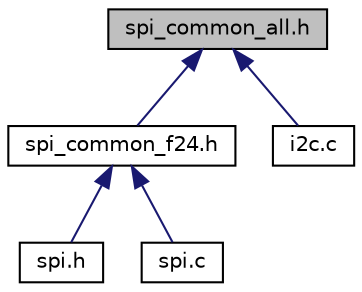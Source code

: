 digraph "spi_common_all.h"
{
  edge [fontname="Helvetica",fontsize="10",labelfontname="Helvetica",labelfontsize="10"];
  node [fontname="Helvetica",fontsize="10",shape=record];
  Node1 [label="spi_common_all.h",height=0.2,width=0.4,color="black", fillcolor="grey75", style="filled" fontcolor="black"];
  Node1 -> Node2 [dir="back",color="midnightblue",fontsize="10",style="solid",fontname="Helvetica"];
  Node2 [label="spi_common_f24.h",height=0.2,width=0.4,color="black", fillcolor="white", style="filled",URL="$spi__common__f24_8h.html"];
  Node2 -> Node3 [dir="back",color="midnightblue",fontsize="10",style="solid",fontname="Helvetica"];
  Node3 [label="spi.h",height=0.2,width=0.4,color="black", fillcolor="white", style="filled",URL="$spi_8h.html"];
  Node2 -> Node4 [dir="back",color="midnightblue",fontsize="10",style="solid",fontname="Helvetica"];
  Node4 [label="spi.c",height=0.2,width=0.4,color="black", fillcolor="white", style="filled",URL="$spi_8c.html"];
  Node1 -> Node5 [dir="back",color="midnightblue",fontsize="10",style="solid",fontname="Helvetica"];
  Node5 [label="i2c.c",height=0.2,width=0.4,color="black", fillcolor="white", style="filled",URL="$i2c_8c.html"];
}
